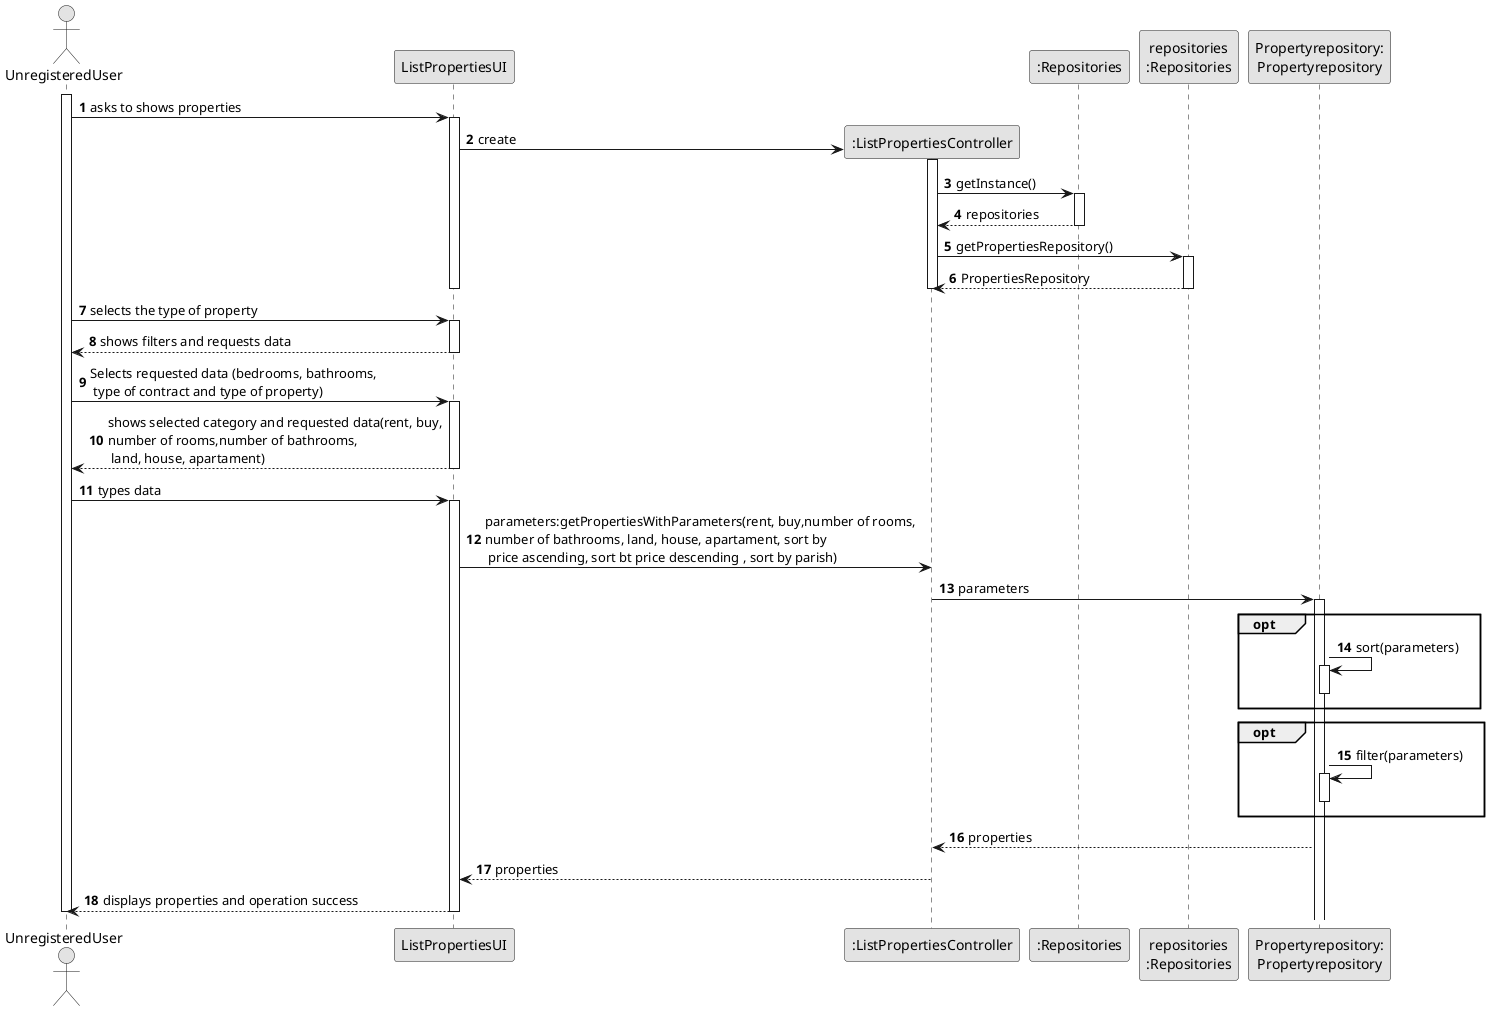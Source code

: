 @startuml
skinparam monochrome true
skinparam packageStyle rectangle
skinparam shadowing false

autonumber

'hide footbox
actor "UnregisteredUser" as ADM
participant "ListPropertiesUI" as UI
participant ":ListPropertiesController" as CTRL
participant ":Repositories" as RepositorySingleton
participant "repositories\n:Repositories" as PLAT
participant "Propertyrepository:\nPropertyrepository" as TaskCategoryRepository





activate ADM

        ADM -> UI : asks to shows properties

        activate UI

'            UI --> ADM : requests data (reference, description,  informal \n description, technical description, duration, cost)
            'create CTRL
            UI -> CTRL** : create


            activate CTRL

                CTRL -> RepositorySingleton : getInstance()
                activate RepositorySingleton

                    RepositorySingleton --> CTRL: repositories
                deactivate RepositorySingleton

                CTRL -> PLAT : getPropertiesRepository()
                activate PLAT

                    PLAT --> CTRL: PropertiesRepository
                deactivate PLAT




            deactivate CTRL


        deactivate UI

    ADM -> UI : selects the type of property
    activate UI

        UI --> ADM : shows filters and requests data
    deactivate UI

    ADM -> UI : Selects requested data (bedrooms, bathrooms,\n type of contract and type of property)
    activate UI

        UI --> ADM : shows selected category and requested data(rent, buy,\nnumber of rooms,number of bathrooms,\n land, house, apartament)
    deactivate UI

    ADM -> UI : types data
    activate UI
    UI->CTRL: parameters:getPropertiesWithParameters(rent, buy,number of rooms,\nnumber of bathrooms, land, house, apartament, sort by\n price ascending, sort bt price descending , sort by parish)
    CTRL->TaskCategoryRepository:parameters

    activate TaskCategoryRepository

    opt

TaskCategoryRepository->TaskCategoryRepository:sort(parameters)
activate TaskCategoryRepository
deactivate TaskCategoryRepository
end opt
opt
TaskCategoryRepository->TaskCategoryRepository:filter(parameters)
activate TaskCategoryRepository
deactivate TaskCategoryRepository
end opt
TaskCategoryRepository -->CTRL:properties
CTRL-->UI:properties





            UI --> ADM: displays properties and operation success
    deactivate UI

deactivate ADM

@enduml